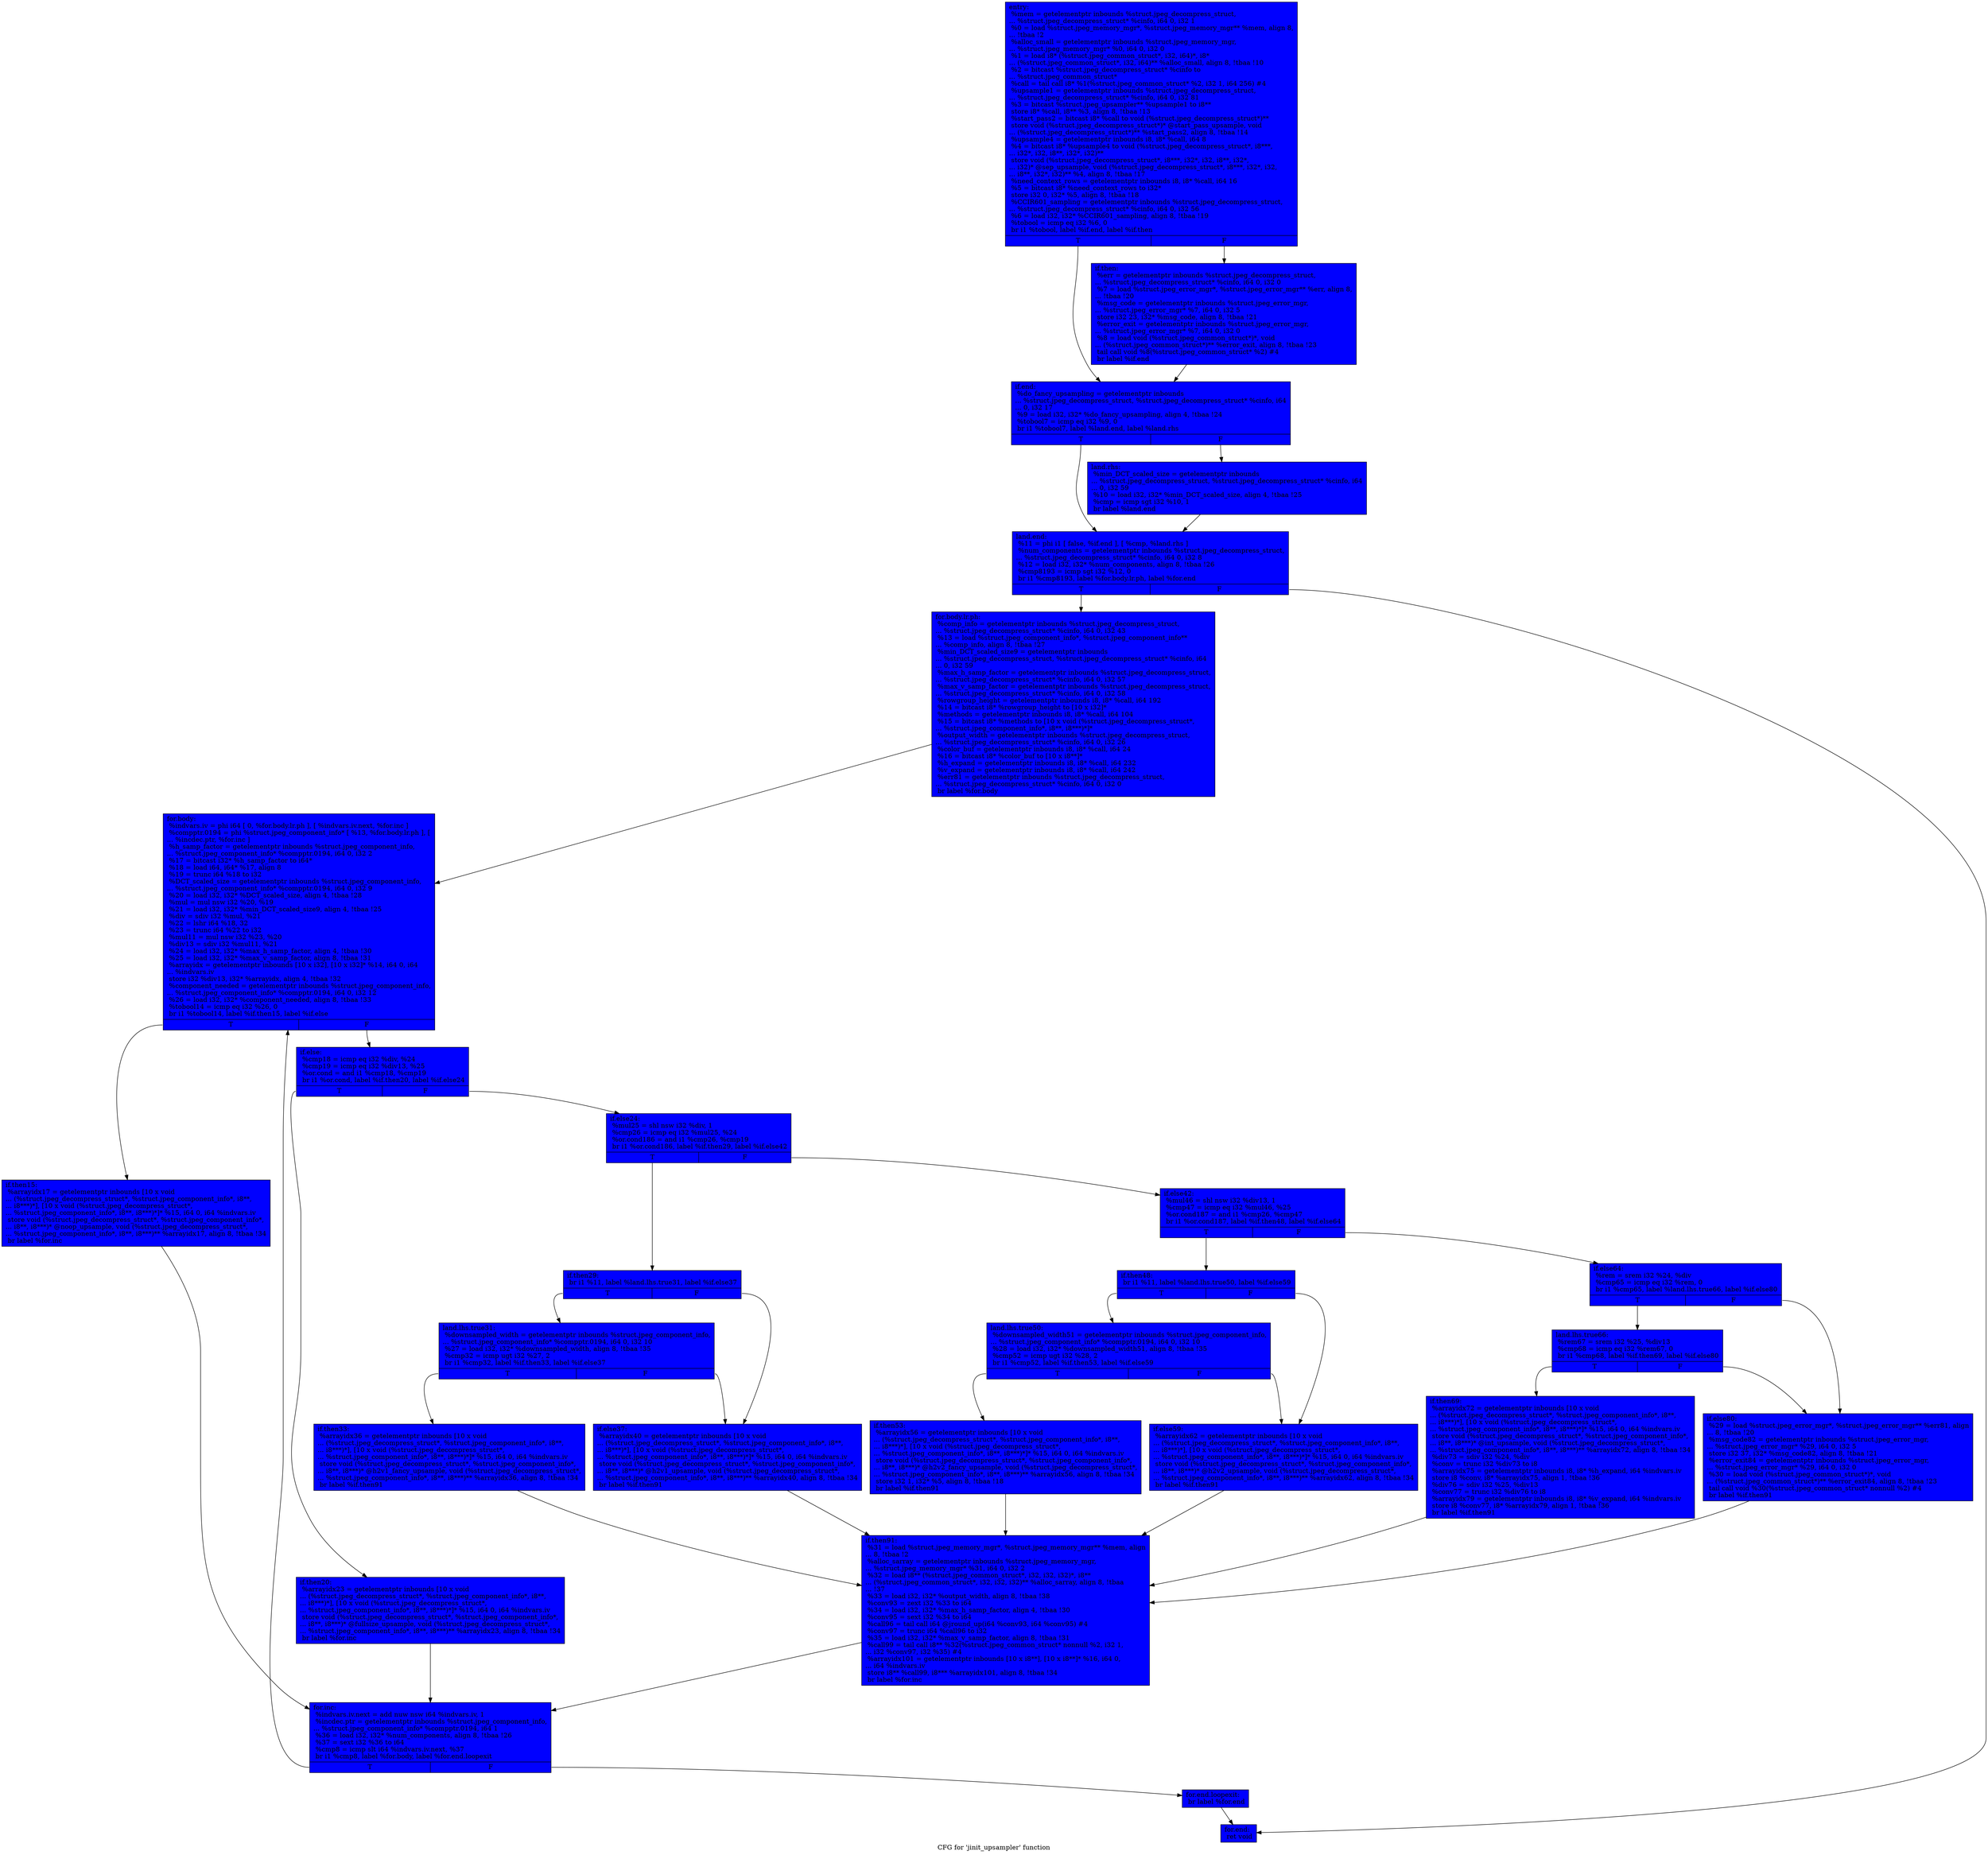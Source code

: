 digraph "CFG for 'jinit_upsampler' function" {
	label="CFG for 'jinit_upsampler' function";

	Node0x5ca3250 [shape=record, style = filled, fillcolor = blue, label="{entry:\l  %mem = getelementptr inbounds %struct.jpeg_decompress_struct,\l... %struct.jpeg_decompress_struct* %cinfo, i64 0, i32 1\l  %0 = load %struct.jpeg_memory_mgr*, %struct.jpeg_memory_mgr** %mem, align 8,\l... !tbaa !2\l  %alloc_small = getelementptr inbounds %struct.jpeg_memory_mgr,\l... %struct.jpeg_memory_mgr* %0, i64 0, i32 0\l  %1 = load i8* (%struct.jpeg_common_struct*, i32, i64)*, i8*\l... (%struct.jpeg_common_struct*, i32, i64)** %alloc_small, align 8, !tbaa !10\l  %2 = bitcast %struct.jpeg_decompress_struct* %cinfo to\l... %struct.jpeg_common_struct*\l  %call = tail call i8* %1(%struct.jpeg_common_struct* %2, i32 1, i64 256) #4\l  %upsample1 = getelementptr inbounds %struct.jpeg_decompress_struct,\l... %struct.jpeg_decompress_struct* %cinfo, i64 0, i32 81\l  %3 = bitcast %struct.jpeg_upsampler** %upsample1 to i8**\l  store i8* %call, i8** %3, align 8, !tbaa !13\l  %start_pass2 = bitcast i8* %call to void (%struct.jpeg_decompress_struct*)**\l  store void (%struct.jpeg_decompress_struct*)* @start_pass_upsample, void\l... (%struct.jpeg_decompress_struct*)** %start_pass2, align 8, !tbaa !14\l  %upsample4 = getelementptr inbounds i8, i8* %call, i64 8\l  %4 = bitcast i8* %upsample4 to void (%struct.jpeg_decompress_struct*, i8***,\l... i32*, i32, i8**, i32*, i32)**\l  store void (%struct.jpeg_decompress_struct*, i8***, i32*, i32, i8**, i32*,\l... i32)* @sep_upsample, void (%struct.jpeg_decompress_struct*, i8***, i32*, i32,\l... i8**, i32*, i32)** %4, align 8, !tbaa !17\l  %need_context_rows = getelementptr inbounds i8, i8* %call, i64 16\l  %5 = bitcast i8* %need_context_rows to i32*\l  store i32 0, i32* %5, align 8, !tbaa !18\l  %CCIR601_sampling = getelementptr inbounds %struct.jpeg_decompress_struct,\l... %struct.jpeg_decompress_struct* %cinfo, i64 0, i32 56\l  %6 = load i32, i32* %CCIR601_sampling, align 8, !tbaa !19\l  %tobool = icmp eq i32 %6, 0\l  br i1 %tobool, label %if.end, label %if.then\l|{<s0>T|<s1>F}}"];
	Node0x5ca3250:s0 -> Node0x5ca9540;
	Node0x5ca3250:s1 -> Node0x5ca9610;
	Node0x5ca9610 [shape=record, style = filled, fillcolor = blue, label="{if.then:                                          \l  %err = getelementptr inbounds %struct.jpeg_decompress_struct,\l... %struct.jpeg_decompress_struct* %cinfo, i64 0, i32 0\l  %7 = load %struct.jpeg_error_mgr*, %struct.jpeg_error_mgr** %err, align 8,\l... !tbaa !20\l  %msg_code = getelementptr inbounds %struct.jpeg_error_mgr,\l... %struct.jpeg_error_mgr* %7, i64 0, i32 5\l  store i32 23, i32* %msg_code, align 8, !tbaa !21\l  %error_exit = getelementptr inbounds %struct.jpeg_error_mgr,\l... %struct.jpeg_error_mgr* %7, i64 0, i32 0\l  %8 = load void (%struct.jpeg_common_struct*)*, void\l... (%struct.jpeg_common_struct*)** %error_exit, align 8, !tbaa !23\l  tail call void %8(%struct.jpeg_common_struct* %2) #4\l  br label %if.end\l}"];
	Node0x5ca9610 -> Node0x5ca9540;
	Node0x5ca9540 [shape=record, style = filled, fillcolor = blue, label="{if.end:                                           \l  %do_fancy_upsampling = getelementptr inbounds\l... %struct.jpeg_decompress_struct, %struct.jpeg_decompress_struct* %cinfo, i64\l... 0, i32 17\l  %9 = load i32, i32* %do_fancy_upsampling, align 4, !tbaa !24\l  %tobool7 = icmp eq i32 %9, 0\l  br i1 %tobool7, label %land.end, label %land.rhs\l|{<s0>T|<s1>F}}"];
	Node0x5ca9540:s0 -> Node0x5caa400;
	Node0x5ca9540:s1 -> Node0x5caa4b0;
	Node0x5caa4b0 [shape=record, style = filled, fillcolor = blue, label="{land.rhs:                                         \l  %min_DCT_scaled_size = getelementptr inbounds\l... %struct.jpeg_decompress_struct, %struct.jpeg_decompress_struct* %cinfo, i64\l... 0, i32 59\l  %10 = load i32, i32* %min_DCT_scaled_size, align 4, !tbaa !25\l  %cmp = icmp sgt i32 %10, 1\l  br label %land.end\l}"];
	Node0x5caa4b0 -> Node0x5caa400;
	Node0x5caa400 [shape=record, style = filled, fillcolor = blue, label="{land.end:                                         \l  %11 = phi i1 [ false, %if.end ], [ %cmp, %land.rhs ]\l  %num_components = getelementptr inbounds %struct.jpeg_decompress_struct,\l... %struct.jpeg_decompress_struct* %cinfo, i64 0, i32 8\l  %12 = load i32, i32* %num_components, align 8, !tbaa !26\l  %cmp8193 = icmp sgt i32 %12, 0\l  br i1 %cmp8193, label %for.body.lr.ph, label %for.end\l|{<s0>T|<s1>F}}"];
	Node0x5caa400:s0 -> Node0x5caad30;
	Node0x5caa400:s1 -> Node0x5ca96e0;
	Node0x5caad30 [shape=record, style = filled, fillcolor = blue, label="{for.body.lr.ph:                                   \l  %comp_info = getelementptr inbounds %struct.jpeg_decompress_struct,\l... %struct.jpeg_decompress_struct* %cinfo, i64 0, i32 43\l  %13 = load %struct.jpeg_component_info*, %struct.jpeg_component_info**\l... %comp_info, align 8, !tbaa !27\l  %min_DCT_scaled_size9 = getelementptr inbounds\l... %struct.jpeg_decompress_struct, %struct.jpeg_decompress_struct* %cinfo, i64\l... 0, i32 59\l  %max_h_samp_factor = getelementptr inbounds %struct.jpeg_decompress_struct,\l... %struct.jpeg_decompress_struct* %cinfo, i64 0, i32 57\l  %max_v_samp_factor = getelementptr inbounds %struct.jpeg_decompress_struct,\l... %struct.jpeg_decompress_struct* %cinfo, i64 0, i32 58\l  %rowgroup_height = getelementptr inbounds i8, i8* %call, i64 192\l  %14 = bitcast i8* %rowgroup_height to [10 x i32]*\l  %methods = getelementptr inbounds i8, i8* %call, i64 104\l  %15 = bitcast i8* %methods to [10 x void (%struct.jpeg_decompress_struct*,\l... %struct.jpeg_component_info*, i8**, i8***)*]*\l  %output_width = getelementptr inbounds %struct.jpeg_decompress_struct,\l... %struct.jpeg_decompress_struct* %cinfo, i64 0, i32 26\l  %color_buf = getelementptr inbounds i8, i8* %call, i64 24\l  %16 = bitcast i8* %color_buf to [10 x i8**]*\l  %h_expand = getelementptr inbounds i8, i8* %call, i64 232\l  %v_expand = getelementptr inbounds i8, i8* %call, i64 242\l  %err81 = getelementptr inbounds %struct.jpeg_decompress_struct,\l... %struct.jpeg_decompress_struct* %cinfo, i64 0, i32 0\l  br label %for.body\l}"];
	Node0x5caad30 -> Node0x5cabe80;
	Node0x5cabe80 [shape=record, style = filled, fillcolor = blue, label="{for.body:                                         \l  %indvars.iv = phi i64 [ 0, %for.body.lr.ph ], [ %indvars.iv.next, %for.inc ]\l  %compptr.0194 = phi %struct.jpeg_component_info* [ %13, %for.body.lr.ph ], [\l... %incdec.ptr, %for.inc ]\l  %h_samp_factor = getelementptr inbounds %struct.jpeg_component_info,\l... %struct.jpeg_component_info* %compptr.0194, i64 0, i32 2\l  %17 = bitcast i32* %h_samp_factor to i64*\l  %18 = load i64, i64* %17, align 8\l  %19 = trunc i64 %18 to i32\l  %DCT_scaled_size = getelementptr inbounds %struct.jpeg_component_info,\l... %struct.jpeg_component_info* %compptr.0194, i64 0, i32 9\l  %20 = load i32, i32* %DCT_scaled_size, align 4, !tbaa !28\l  %mul = mul nsw i32 %20, %19\l  %21 = load i32, i32* %min_DCT_scaled_size9, align 4, !tbaa !25\l  %div = sdiv i32 %mul, %21\l  %22 = lshr i64 %18, 32\l  %23 = trunc i64 %22 to i32\l  %mul11 = mul nsw i32 %23, %20\l  %div13 = sdiv i32 %mul11, %21\l  %24 = load i32, i32* %max_h_samp_factor, align 4, !tbaa !30\l  %25 = load i32, i32* %max_v_samp_factor, align 8, !tbaa !31\l  %arrayidx = getelementptr inbounds [10 x i32], [10 x i32]* %14, i64 0, i64\l... %indvars.iv\l  store i32 %div13, i32* %arrayidx, align 4, !tbaa !32\l  %component_needed = getelementptr inbounds %struct.jpeg_component_info,\l... %struct.jpeg_component_info* %compptr.0194, i64 0, i32 12\l  %26 = load i32, i32* %component_needed, align 8, !tbaa !33\l  %tobool14 = icmp eq i32 %26, 0\l  br i1 %tobool14, label %if.then15, label %if.else\l|{<s0>T|<s1>F}}"];
	Node0x5cabe80:s0 -> Node0x5caafc0;
	Node0x5cabe80:s1 -> Node0x5cae360;
	Node0x5caafc0 [shape=record, style = filled, fillcolor = blue, label="{if.then15:                                        \l  %arrayidx17 = getelementptr inbounds [10 x void\l... (%struct.jpeg_decompress_struct*, %struct.jpeg_component_info*, i8**,\l... i8***)*], [10 x void (%struct.jpeg_decompress_struct*,\l... %struct.jpeg_component_info*, i8**, i8***)*]* %15, i64 0, i64 %indvars.iv\l  store void (%struct.jpeg_decompress_struct*, %struct.jpeg_component_info*,\l... i8**, i8***)* @noop_upsample, void (%struct.jpeg_decompress_struct*,\l... %struct.jpeg_component_info*, i8**, i8***)** %arrayidx17, align 8, !tbaa !34\l  br label %for.inc\l}"];
	Node0x5caafc0 -> Node0x5cac000;
	Node0x5cae360 [shape=record, style = filled, fillcolor = blue, label="{if.else:                                          \l  %cmp18 = icmp eq i32 %div, %24\l  %cmp19 = icmp eq i32 %div13, %25\l  %or.cond = and i1 %cmp18, %cmp19\l  br i1 %or.cond, label %if.then20, label %if.else24\l|{<s0>T|<s1>F}}"];
	Node0x5cae360:s0 -> Node0x5caea70;
	Node0x5cae360:s1 -> Node0x5caeaf0;
	Node0x5caea70 [shape=record, style = filled, fillcolor = blue, label="{if.then20:                                        \l  %arrayidx23 = getelementptr inbounds [10 x void\l... (%struct.jpeg_decompress_struct*, %struct.jpeg_component_info*, i8**,\l... i8***)*], [10 x void (%struct.jpeg_decompress_struct*,\l... %struct.jpeg_component_info*, i8**, i8***)*]* %15, i64 0, i64 %indvars.iv\l  store void (%struct.jpeg_decompress_struct*, %struct.jpeg_component_info*,\l... i8**, i8***)* @fullsize_upsample, void (%struct.jpeg_decompress_struct*,\l... %struct.jpeg_component_info*, i8**, i8***)** %arrayidx23, align 8, !tbaa !34\l  br label %for.inc\l}"];
	Node0x5caea70 -> Node0x5cac000;
	Node0x5caeaf0 [shape=record, style = filled, fillcolor = blue, label="{if.else24:                                        \l  %mul25 = shl nsw i32 %div, 1\l  %cmp26 = icmp eq i32 %mul25, %24\l  %or.cond186 = and i1 %cmp26, %cmp19\l  br i1 %or.cond186, label %if.then29, label %if.else42\l|{<s0>T|<s1>F}}"];
	Node0x5caeaf0:s0 -> Node0x5caf760;
	Node0x5caeaf0:s1 -> Node0x5caf7e0;
	Node0x5caf760 [shape=record, style = filled, fillcolor = blue, label="{if.then29:                                        \l  br i1 %11, label %land.lhs.true31, label %if.else37\l|{<s0>T|<s1>F}}"];
	Node0x5caf760:s0 -> Node0x5caf950;
	Node0x5caf760:s1 -> Node0x5caf9d0;
	Node0x5caf950 [shape=record, style = filled, fillcolor = blue, label="{land.lhs.true31:                                  \l  %downsampled_width = getelementptr inbounds %struct.jpeg_component_info,\l... %struct.jpeg_component_info* %compptr.0194, i64 0, i32 10\l  %27 = load i32, i32* %downsampled_width, align 8, !tbaa !35\l  %cmp32 = icmp ugt i32 %27, 2\l  br i1 %cmp32, label %if.then33, label %if.else37\l|{<s0>T|<s1>F}}"];
	Node0x5caf950:s0 -> Node0x5cafe80;
	Node0x5caf950:s1 -> Node0x5caf9d0;
	Node0x5cafe80 [shape=record, style = filled, fillcolor = blue, label="{if.then33:                                        \l  %arrayidx36 = getelementptr inbounds [10 x void\l... (%struct.jpeg_decompress_struct*, %struct.jpeg_component_info*, i8**,\l... i8***)*], [10 x void (%struct.jpeg_decompress_struct*,\l... %struct.jpeg_component_info*, i8**, i8***)*]* %15, i64 0, i64 %indvars.iv\l  store void (%struct.jpeg_decompress_struct*, %struct.jpeg_component_info*,\l... i8**, i8***)* @h2v1_fancy_upsample, void (%struct.jpeg_decompress_struct*,\l... %struct.jpeg_component_info*, i8**, i8***)** %arrayidx36, align 8, !tbaa !34\l  br label %if.then91\l}"];
	Node0x5cafe80 -> Node0x5cb0250;
	Node0x5caf9d0 [shape=record, style = filled, fillcolor = blue, label="{if.else37:                                        \l  %arrayidx40 = getelementptr inbounds [10 x void\l... (%struct.jpeg_decompress_struct*, %struct.jpeg_component_info*, i8**,\l... i8***)*], [10 x void (%struct.jpeg_decompress_struct*,\l... %struct.jpeg_component_info*, i8**, i8***)*]* %15, i64 0, i64 %indvars.iv\l  store void (%struct.jpeg_decompress_struct*, %struct.jpeg_component_info*,\l... i8**, i8***)* @h2v1_upsample, void (%struct.jpeg_decompress_struct*,\l... %struct.jpeg_component_info*, i8**, i8***)** %arrayidx40, align 8, !tbaa !34\l  br label %if.then91\l}"];
	Node0x5caf9d0 -> Node0x5cb0250;
	Node0x5caf7e0 [shape=record, style = filled, fillcolor = blue, label="{if.else42:                                        \l  %mul46 = shl nsw i32 %div13, 1\l  %cmp47 = icmp eq i32 %mul46, %25\l  %or.cond187 = and i1 %cmp26, %cmp47\l  br i1 %or.cond187, label %if.then48, label %if.else64\l|{<s0>T|<s1>F}}"];
	Node0x5caf7e0:s0 -> Node0x5cb0820;
	Node0x5caf7e0:s1 -> Node0x5cb08a0;
	Node0x5cb0820 [shape=record, style = filled, fillcolor = blue, label="{if.then48:                                        \l  br i1 %11, label %land.lhs.true50, label %if.else59\l|{<s0>T|<s1>F}}"];
	Node0x5cb0820:s0 -> Node0x5cb0a10;
	Node0x5cb0820:s1 -> Node0x5cb0a90;
	Node0x5cb0a10 [shape=record, style = filled, fillcolor = blue, label="{land.lhs.true50:                                  \l  %downsampled_width51 = getelementptr inbounds %struct.jpeg_component_info,\l... %struct.jpeg_component_info* %compptr.0194, i64 0, i32 10\l  %28 = load i32, i32* %downsampled_width51, align 8, !tbaa !35\l  %cmp52 = icmp ugt i32 %28, 2\l  br i1 %cmp52, label %if.then53, label %if.else59\l|{<s0>T|<s1>F}}"];
	Node0x5cb0a10:s0 -> Node0x5cb13b0;
	Node0x5cb0a10:s1 -> Node0x5cb0a90;
	Node0x5cb13b0 [shape=record, style = filled, fillcolor = blue, label="{if.then53:                                        \l  %arrayidx56 = getelementptr inbounds [10 x void\l... (%struct.jpeg_decompress_struct*, %struct.jpeg_component_info*, i8**,\l... i8***)*], [10 x void (%struct.jpeg_decompress_struct*,\l... %struct.jpeg_component_info*, i8**, i8***)*]* %15, i64 0, i64 %indvars.iv\l  store void (%struct.jpeg_decompress_struct*, %struct.jpeg_component_info*,\l... i8**, i8***)* @h2v2_fancy_upsample, void (%struct.jpeg_decompress_struct*,\l... %struct.jpeg_component_info*, i8**, i8***)** %arrayidx56, align 8, !tbaa !34\l  store i32 1, i32* %5, align 8, !tbaa !18\l  br label %if.then91\l}"];
	Node0x5cb13b0 -> Node0x5cb0250;
	Node0x5cb0a90 [shape=record, style = filled, fillcolor = blue, label="{if.else59:                                        \l  %arrayidx62 = getelementptr inbounds [10 x void\l... (%struct.jpeg_decompress_struct*, %struct.jpeg_component_info*, i8**,\l... i8***)*], [10 x void (%struct.jpeg_decompress_struct*,\l... %struct.jpeg_component_info*, i8**, i8***)*]* %15, i64 0, i64 %indvars.iv\l  store void (%struct.jpeg_decompress_struct*, %struct.jpeg_component_info*,\l... i8**, i8***)* @h2v2_upsample, void (%struct.jpeg_decompress_struct*,\l... %struct.jpeg_component_info*, i8**, i8***)** %arrayidx62, align 8, !tbaa !34\l  br label %if.then91\l}"];
	Node0x5cb0a90 -> Node0x5cb0250;
	Node0x5cb08a0 [shape=record, style = filled, fillcolor = blue, label="{if.else64:                                        \l  %rem = srem i32 %24, %div\l  %cmp65 = icmp eq i32 %rem, 0\l  br i1 %cmp65, label %land.lhs.true66, label %if.else80\l|{<s0>T|<s1>F}}"];
	Node0x5cb08a0:s0 -> Node0x5cac740;
	Node0x5cb08a0:s1 -> Node0x5cac7c0;
	Node0x5cac740 [shape=record, style = filled, fillcolor = blue, label="{land.lhs.true66:                                  \l  %rem67 = srem i32 %25, %div13\l  %cmp68 = icmp eq i32 %rem67, 0\l  br i1 %cmp68, label %if.then69, label %if.else80\l|{<s0>T|<s1>F}}"];
	Node0x5cac740:s0 -> Node0x5caca70;
	Node0x5cac740:s1 -> Node0x5cac7c0;
	Node0x5caca70 [shape=record, style = filled, fillcolor = blue, label="{if.then69:                                        \l  %arrayidx72 = getelementptr inbounds [10 x void\l... (%struct.jpeg_decompress_struct*, %struct.jpeg_component_info*, i8**,\l... i8***)*], [10 x void (%struct.jpeg_decompress_struct*,\l... %struct.jpeg_component_info*, i8**, i8***)*]* %15, i64 0, i64 %indvars.iv\l  store void (%struct.jpeg_decompress_struct*, %struct.jpeg_component_info*,\l... i8**, i8***)* @int_upsample, void (%struct.jpeg_decompress_struct*,\l... %struct.jpeg_component_info*, i8**, i8***)** %arrayidx72, align 8, !tbaa !34\l  %div73 = sdiv i32 %24, %div\l  %conv = trunc i32 %div73 to i8\l  %arrayidx75 = getelementptr inbounds i8, i8* %h_expand, i64 %indvars.iv\l  store i8 %conv, i8* %arrayidx75, align 1, !tbaa !36\l  %div76 = sdiv i32 %25, %div13\l  %conv77 = trunc i32 %div76 to i8\l  %arrayidx79 = getelementptr inbounds i8, i8* %v_expand, i64 %indvars.iv\l  store i8 %conv77, i8* %arrayidx79, align 1, !tbaa !36\l  br label %if.then91\l}"];
	Node0x5caca70 -> Node0x5cb0250;
	Node0x5cac7c0 [shape=record, style = filled, fillcolor = blue, label="{if.else80:                                        \l  %29 = load %struct.jpeg_error_mgr*, %struct.jpeg_error_mgr** %err81, align\l... 8, !tbaa !20\l  %msg_code82 = getelementptr inbounds %struct.jpeg_error_mgr,\l... %struct.jpeg_error_mgr* %29, i64 0, i32 5\l  store i32 37, i32* %msg_code82, align 8, !tbaa !21\l  %error_exit84 = getelementptr inbounds %struct.jpeg_error_mgr,\l... %struct.jpeg_error_mgr* %29, i64 0, i32 0\l  %30 = load void (%struct.jpeg_common_struct*)*, void\l... (%struct.jpeg_common_struct*)** %error_exit84, align 8, !tbaa !23\l  tail call void %30(%struct.jpeg_common_struct* nonnull %2) #4\l  br label %if.then91\l}"];
	Node0x5cac7c0 -> Node0x5cb0250;
	Node0x5cb0250 [shape=record, style = filled, fillcolor = blue, label="{if.then91:                                        \l  %31 = load %struct.jpeg_memory_mgr*, %struct.jpeg_memory_mgr** %mem, align\l... 8, !tbaa !2\l  %alloc_sarray = getelementptr inbounds %struct.jpeg_memory_mgr,\l... %struct.jpeg_memory_mgr* %31, i64 0, i32 2\l  %32 = load i8** (%struct.jpeg_common_struct*, i32, i32, i32)*, i8**\l... (%struct.jpeg_common_struct*, i32, i32, i32)** %alloc_sarray, align 8, !tbaa\l... !37\l  %33 = load i32, i32* %output_width, align 8, !tbaa !38\l  %conv93 = zext i32 %33 to i64\l  %34 = load i32, i32* %max_h_samp_factor, align 4, !tbaa !30\l  %conv95 = sext i32 %34 to i64\l  %call96 = tail call i64 @jround_up(i64 %conv93, i64 %conv95) #4\l  %conv97 = trunc i64 %call96 to i32\l  %35 = load i32, i32* %max_v_samp_factor, align 8, !tbaa !31\l  %call99 = tail call i8** %32(%struct.jpeg_common_struct* nonnull %2, i32 1,\l... i32 %conv97, i32 %35) #4\l  %arrayidx101 = getelementptr inbounds [10 x i8**], [10 x i8**]* %16, i64 0,\l... i64 %indvars.iv\l  store i8** %call99, i8*** %arrayidx101, align 8, !tbaa !34\l  br label %for.inc\l}"];
	Node0x5cb0250 -> Node0x5cac000;
	Node0x5cac000 [shape=record, style = filled, fillcolor = blue, label="{for.inc:                                          \l  %indvars.iv.next = add nuw nsw i64 %indvars.iv, 1\l  %incdec.ptr = getelementptr inbounds %struct.jpeg_component_info,\l... %struct.jpeg_component_info* %compptr.0194, i64 1\l  %36 = load i32, i32* %num_components, align 8, !tbaa !26\l  %37 = sext i32 %36 to i64\l  %cmp8 = icmp slt i64 %indvars.iv.next, %37\l  br i1 %cmp8, label %for.body, label %for.end.loopexit\l|{<s0>T|<s1>F}}"];
	Node0x5cac000:s0 -> Node0x5cabe80;
	Node0x5cac000:s1 -> Node0x5cac070;
	Node0x5cac070 [shape=record, style = filled, fillcolor = blue, label="{for.end.loopexit:                                 \l  br label %for.end\l}"];
	Node0x5cac070 -> Node0x5ca96e0;
	Node0x5ca96e0 [shape=record, style = filled, fillcolor = blue, label="{for.end:                                          \l  ret void\l}"];
}
